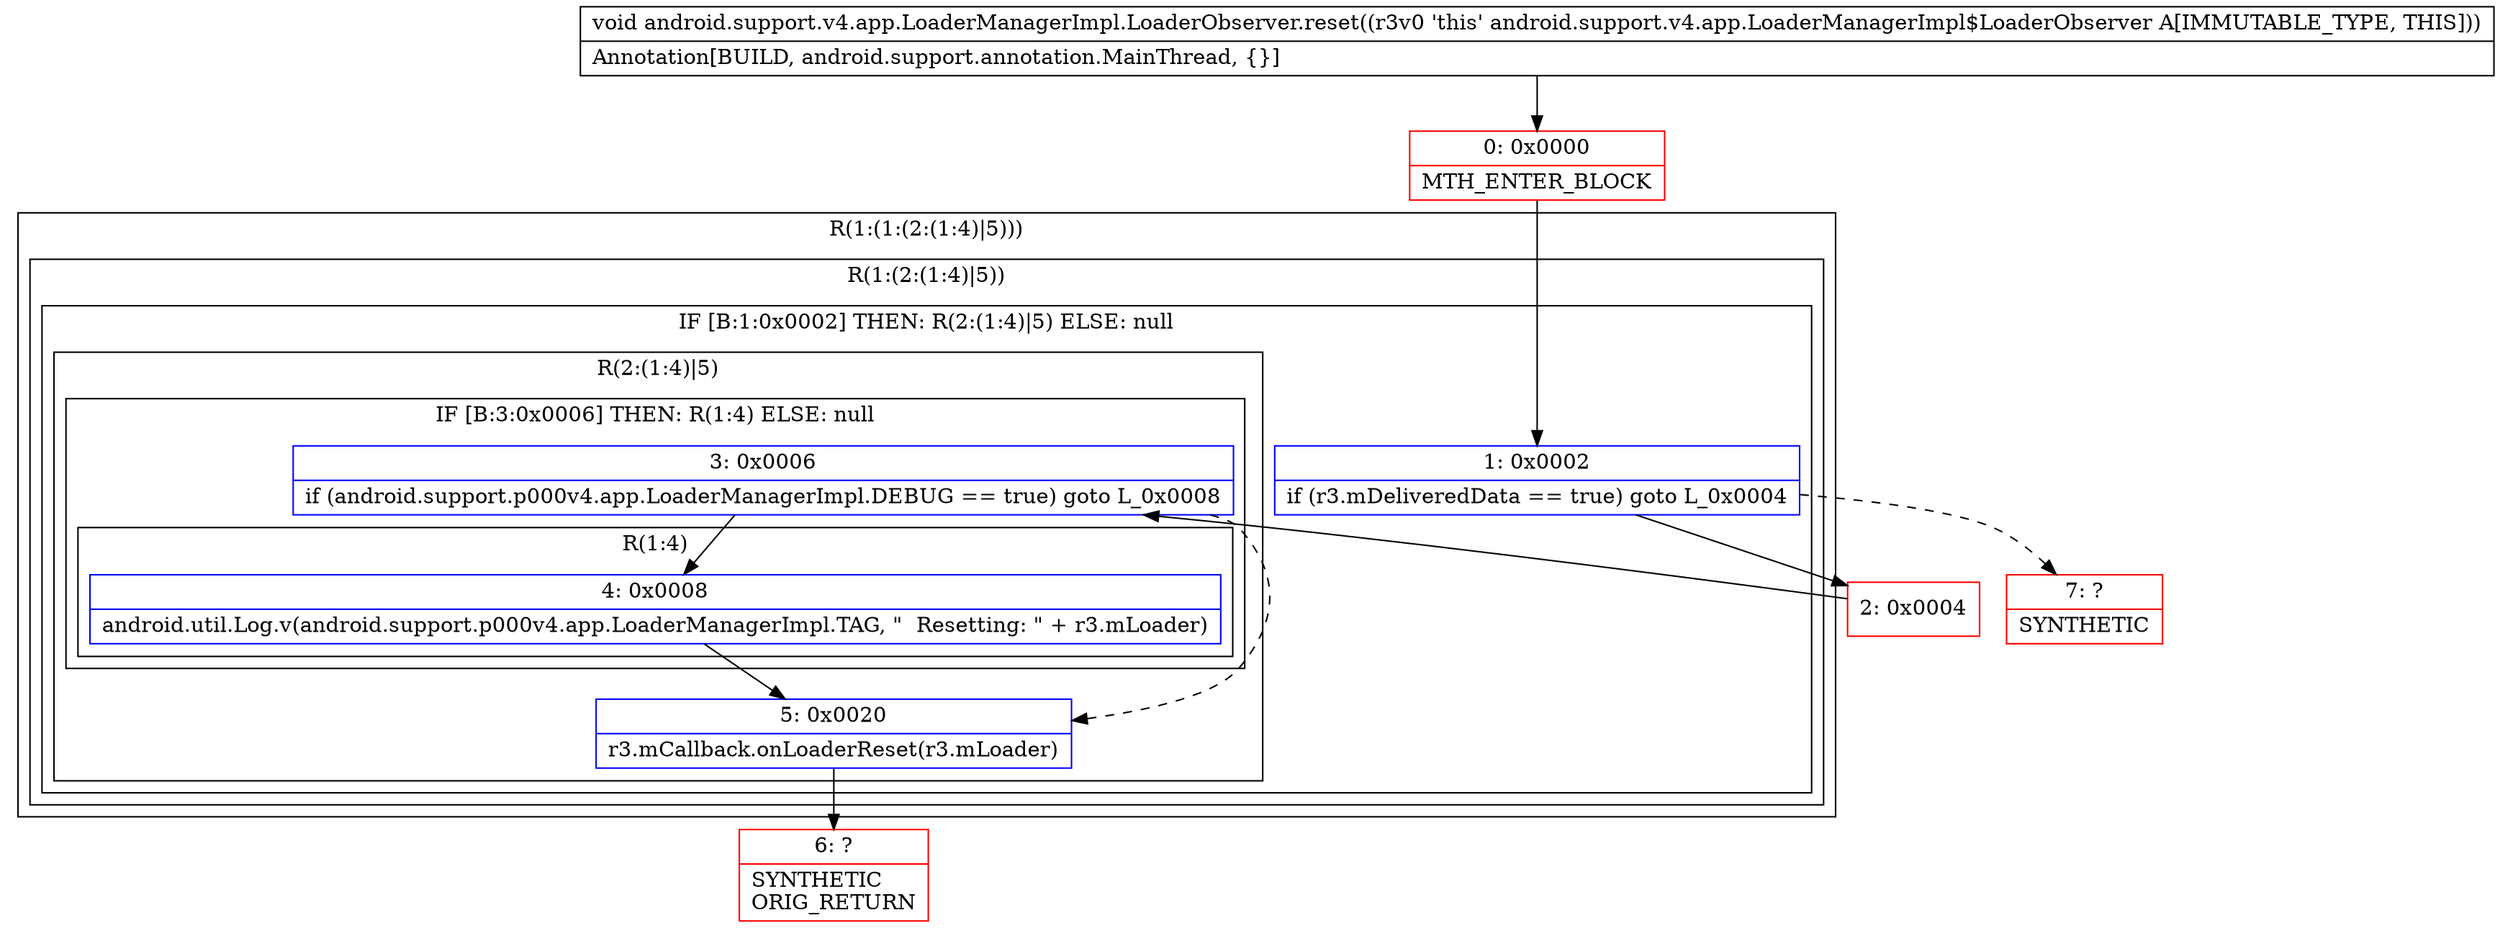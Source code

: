 digraph "CFG forandroid.support.v4.app.LoaderManagerImpl.LoaderObserver.reset()V" {
subgraph cluster_Region_444757228 {
label = "R(1:(1:(2:(1:4)|5)))";
node [shape=record,color=blue];
subgraph cluster_Region_1965403743 {
label = "R(1:(2:(1:4)|5))";
node [shape=record,color=blue];
subgraph cluster_IfRegion_1450979011 {
label = "IF [B:1:0x0002] THEN: R(2:(1:4)|5) ELSE: null";
node [shape=record,color=blue];
Node_1 [shape=record,label="{1\:\ 0x0002|if (r3.mDeliveredData == true) goto L_0x0004\l}"];
subgraph cluster_Region_1848397689 {
label = "R(2:(1:4)|5)";
node [shape=record,color=blue];
subgraph cluster_IfRegion_1728078660 {
label = "IF [B:3:0x0006] THEN: R(1:4) ELSE: null";
node [shape=record,color=blue];
Node_3 [shape=record,label="{3\:\ 0x0006|if (android.support.p000v4.app.LoaderManagerImpl.DEBUG == true) goto L_0x0008\l}"];
subgraph cluster_Region_1066368685 {
label = "R(1:4)";
node [shape=record,color=blue];
Node_4 [shape=record,label="{4\:\ 0x0008|android.util.Log.v(android.support.p000v4.app.LoaderManagerImpl.TAG, \"  Resetting: \" + r3.mLoader)\l}"];
}
}
Node_5 [shape=record,label="{5\:\ 0x0020|r3.mCallback.onLoaderReset(r3.mLoader)\l}"];
}
}
}
}
Node_0 [shape=record,color=red,label="{0\:\ 0x0000|MTH_ENTER_BLOCK\l}"];
Node_2 [shape=record,color=red,label="{2\:\ 0x0004}"];
Node_6 [shape=record,color=red,label="{6\:\ ?|SYNTHETIC\lORIG_RETURN\l}"];
Node_7 [shape=record,color=red,label="{7\:\ ?|SYNTHETIC\l}"];
MethodNode[shape=record,label="{void android.support.v4.app.LoaderManagerImpl.LoaderObserver.reset((r3v0 'this' android.support.v4.app.LoaderManagerImpl$LoaderObserver A[IMMUTABLE_TYPE, THIS]))  | Annotation[BUILD, android.support.annotation.MainThread, \{\}]\l}"];
MethodNode -> Node_0;
Node_1 -> Node_2;
Node_1 -> Node_7[style=dashed];
Node_3 -> Node_4;
Node_3 -> Node_5[style=dashed];
Node_4 -> Node_5;
Node_5 -> Node_6;
Node_0 -> Node_1;
Node_2 -> Node_3;
}

